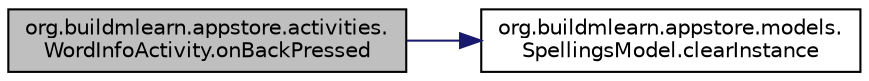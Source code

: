 digraph "org.buildmlearn.appstore.activities.WordInfoActivity.onBackPressed"
{
 // INTERACTIVE_SVG=YES
  bgcolor="transparent";
  edge [fontname="Helvetica",fontsize="10",labelfontname="Helvetica",labelfontsize="10"];
  node [fontname="Helvetica",fontsize="10",shape=record];
  rankdir="LR";
  Node1 [label="org.buildmlearn.appstore.activities.\lWordInfoActivity.onBackPressed",height=0.2,width=0.4,color="black", fillcolor="grey75", style="filled", fontcolor="black"];
  Node1 -> Node2 [color="midnightblue",fontsize="10",style="solid",fontname="Helvetica"];
  Node2 [label="org.buildmlearn.appstore.models.\lSpellingsModel.clearInstance",height=0.2,width=0.4,color="black",URL="$d9/d29/classorg_1_1buildmlearn_1_1appstore_1_1models_1_1_spellings_model.html#a06d230ff2d47cae76428c11f75250d2d"];
}
